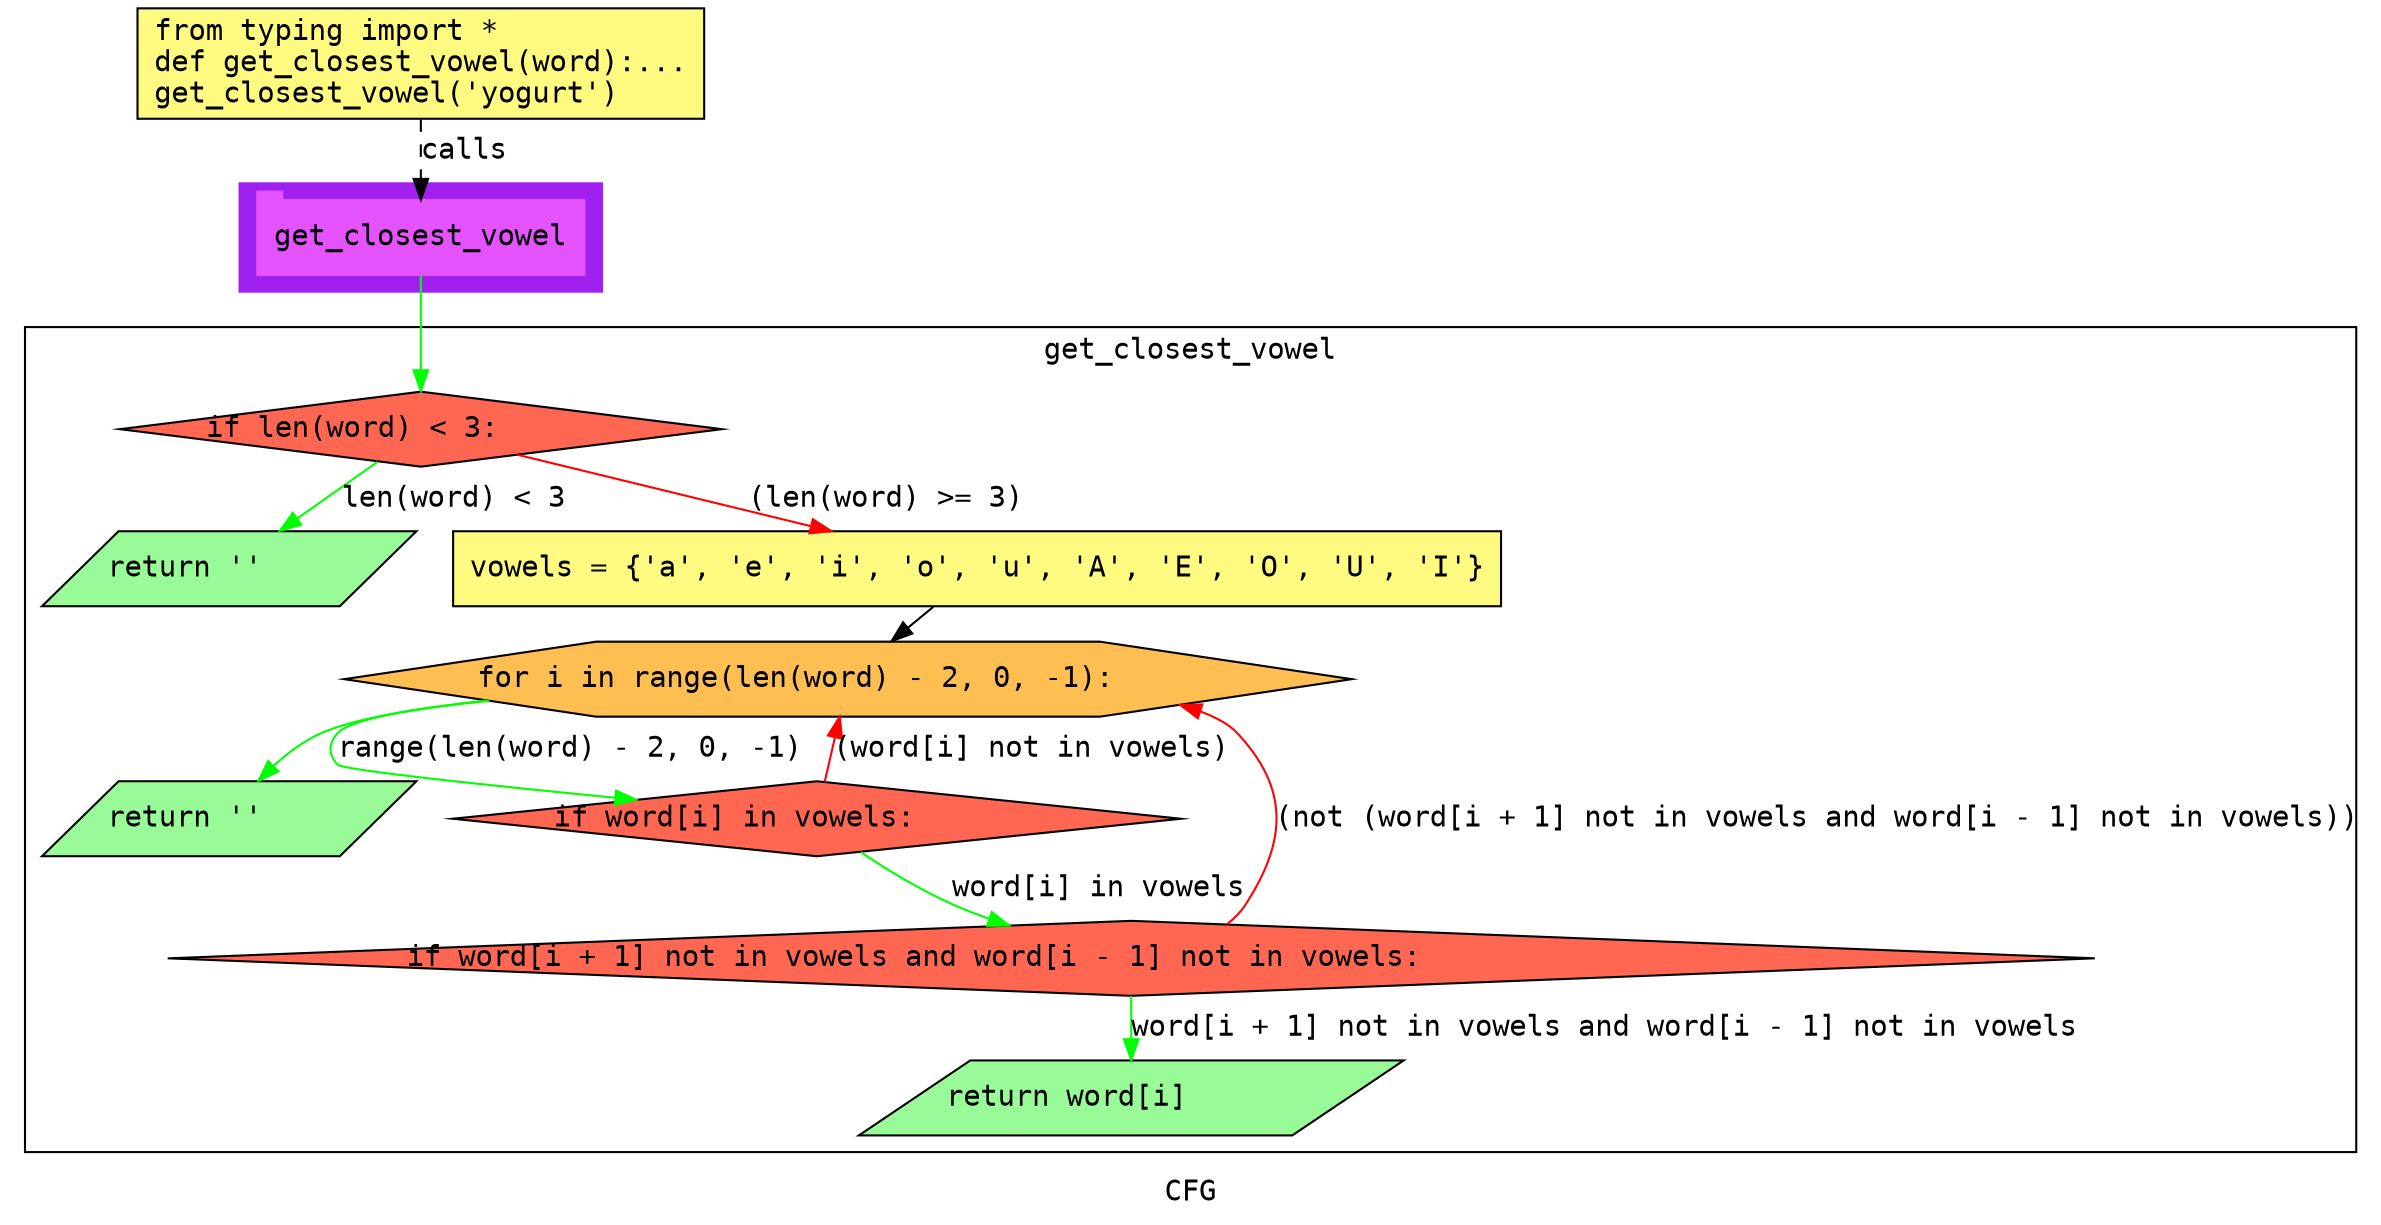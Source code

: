 digraph cluster568CFG {
	graph [bb="0,0,1129,580",
		compound=True,
		fontname="DejaVu Sans Mono",
		label=CFG,
		lheight=0.21,
		lp="564.5,11.5",
		lwidth=0.35,
		pack=False,
		rankdir=TB,
		ranksep=0.02
	];
	node [fontname="DejaVu Sans Mono",
		label="\N"
	];
	edge [fontname="DejaVu Sans Mono"];
	subgraph cluster_1 {
		graph [bb="110,444,284,496",
			color=purple,
			compound=true,
			fontname="DejaVu Sans Mono",
			label="",
			rankdir=TB,
			ranksep=0.02,
			shape=tab,
			style=filled
		];
		node [fontname="DejaVu Sans Mono"];
		edge [fontname="DejaVu Sans Mono"];
		20	[color="#E552FF",
			height=0.5,
			label=get_closest_vowel,
			linenum="[13]",
			pos="197,470",
			shape=tab,
			style=filled,
			width=2.1806];
	}
	subgraph cluster4get_closest_vowel {
		graph [bb="8,31,1121,427",
			compound=True,
			fontname="DejaVu Sans Mono",
			label=get_closest_vowel,
			lheight=0.21,
			lp="564.5,415.5",
			lwidth=1.96,
			pack=False,
			rankdir=TB,
			ranksep=0.02
		];
		node [fontname="DejaVu Sans Mono"];
		edge [fontname="DejaVu Sans Mono"];
		subgraph cluster_3 {
			graph [color=purple,
				compound=true,
				fontname="DejaVu Sans Mono",
				label="",
				rankdir=TB,
				ranksep=0.02,
				shape=tab,
				style=filled
			];
			node [fontname="DejaVu Sans Mono"];
			edge [fontname="DejaVu Sans Mono"];
		}
		subgraph cluster_8 {
			graph [color=purple,
				compound=true,
				fontname="DejaVu Sans Mono",
				label="",
				rankdir=TB,
				ranksep=0.02,
				shape=tab,
				style=filled
			];
			node [fontname="DejaVu Sans Mono"];
			edge [fontname="DejaVu Sans Mono"];
		}
		3	[fillcolor="#FF6752",
			height=0.5,
			label="if len(word) < 3:\l",
			linenum="[3]",
			pos="197,378",
			shape=diamond,
			style="filled,solid",
			width=4.0085];
		5	[fillcolor="#98fb98",
			height=0.5,
			label="return ''\l",
			linenum="[4]",
			pos="103,311",
			shape=parallelogram,
			style="filled,solid",
			width=2.4088];
		3 -> 5	[color=green,
			label="len(word) < 3",
			lp="212,344.5",
			pos="e,127.8,329.15 176.14,362.57 164.42,354.47 149.54,344.18 136.25,334.99"];
		6	[fillcolor="#FFFB81",
			height=0.5,
			label="vowels = {'a', 'e', 'i', 'o', 'u', 'A', 'E', 'O', 'U', 'I'}\l",
			linenum="[6]",
			pos="459,311",
			shape=rectangle,
			style="filled,solid",
			width=6.9861];
		3 -> 6	[color=red,
			label="(len(word) >= 3)",
			lp="417.5,344.5",
			pos="e,390.27,329.05 242.64,365.68 280.61,356.26 335.53,342.63 380.53,331.47"];
		8	[fillcolor="#FFBE52",
			height=0.5,
			label="for i in range(len(word) - 2, 0, -1):\l",
			linenum="[7]",
			pos="397,258",
			shape=hexagon,
			style="filled,solid",
			width=6.7127];
		6 -> 8	[color=black,
			pos="e,417.97,276.25 438.01,292.73 434.07,289.49 429.89,286.05 425.76,282.66"];
		11	[fillcolor="#FF6752",
			height=0.5,
			label="if word[i] in vowels:\l",
			linenum="[8]",
			pos="382,191",
			shape=diamond,
			style="filled,solid",
			width=4.8511];
		8 -> 11	[color=green,
			label="range(len(word) - 2, 0, -1)",
			lp="272.5,224.5",
			pos="e,290.39,199.59 228.7,247.05 194.35,243.36 166.8,238.45 161,232 156.54,227.04 156.56,221.97 161,217 165.26,212.23 224.35,205.7 280.35,\
200.51"];
		12	[fillcolor="#98fb98",
			height=0.5,
			label="return ''\l",
			linenum="[11]",
			pos="103,191",
			shape=parallelogram,
			style="filled,solid",
			width=2.4088];
		8 -> 12	[color=green,
			pos="e,119.44,209.18 230.38,246.77 197.58,243.16 168.52,238.35 153,232 143.78,228.23 134.89,222.2 127.23,215.95"];
		11 -> 8	[color=red,
			label="(word[i] not in vowels)",
			lp="485,224.5",
			pos="e,393.06,239.92 385.86,208.74 387.36,215.25 389.12,222.86 390.79,230.1"];
		13	[fillcolor="#FF6752",
			height=0.5,
			label="if word[i + 1] not in vowels and word[i - 1] not in vowels:\l",
			linenum="[9]",
			pos="535,124",
			shape=diamond,
			style="filled,solid",
			width=12.843];
		11 -> 13	[color=green,
			label="word[i] in vowels",
			lp="517.5,157.5",
			pos="e,474.58,139.78 402.86,175.12 415.22,166.83 431.47,156.83 447,150 452.72,147.48 458.77,145.15 464.9,143"];
		13 -> 8	[color=red,
			label="(not (word[i + 1] not in vowels and word[i - 1] not in vowels))",
			lp="862,191",
			pos="e,556.54,245.6 579.39,140.64 582.75,143.29 585.71,146.39 588,150 607.54,180.82 608.84,205.27 584,232 580.15,236.14 573.94,239.62 \
566.08,242.54"];
		15	[fillcolor="#98fb98",
			height=0.5,
			label="return word[i]\l",
			linenum="[10]",
			pos="535,57",
			shape=parallelogram,
			style="filled,solid",
			width=3.4941];
		13 -> 15	[color=green,
			label="word[i + 1] not in vowels and word[i - 1] not in vowels",
			lp="762,90.5",
			pos="e,535,75.19 535,105.92 535,99.702 535,92.5 535,85.6"];
	}
	1	[fillcolor="#FFFB81",
		height=0.73611,
		label="from typing import *\ldef get_closest_vowel(word):...\lget_closest_vowel('yogurt')\l",
		linenum="[1]",
		pos="197,553.5",
		shape=rectangle,
		style="filled,solid",
		width=3.7778];
	1 -> 20	[label=calls,
		lp="218,511.5",
		pos="e,197,488.13 197,526.71 197,517.66 197,507.47 197,498.3",
		style=dashed];
	20 -> 3	[color=green,
		pos="e,197,396.3 197,451.65 197,438.82 197,421.11 197,406.38"];
}
